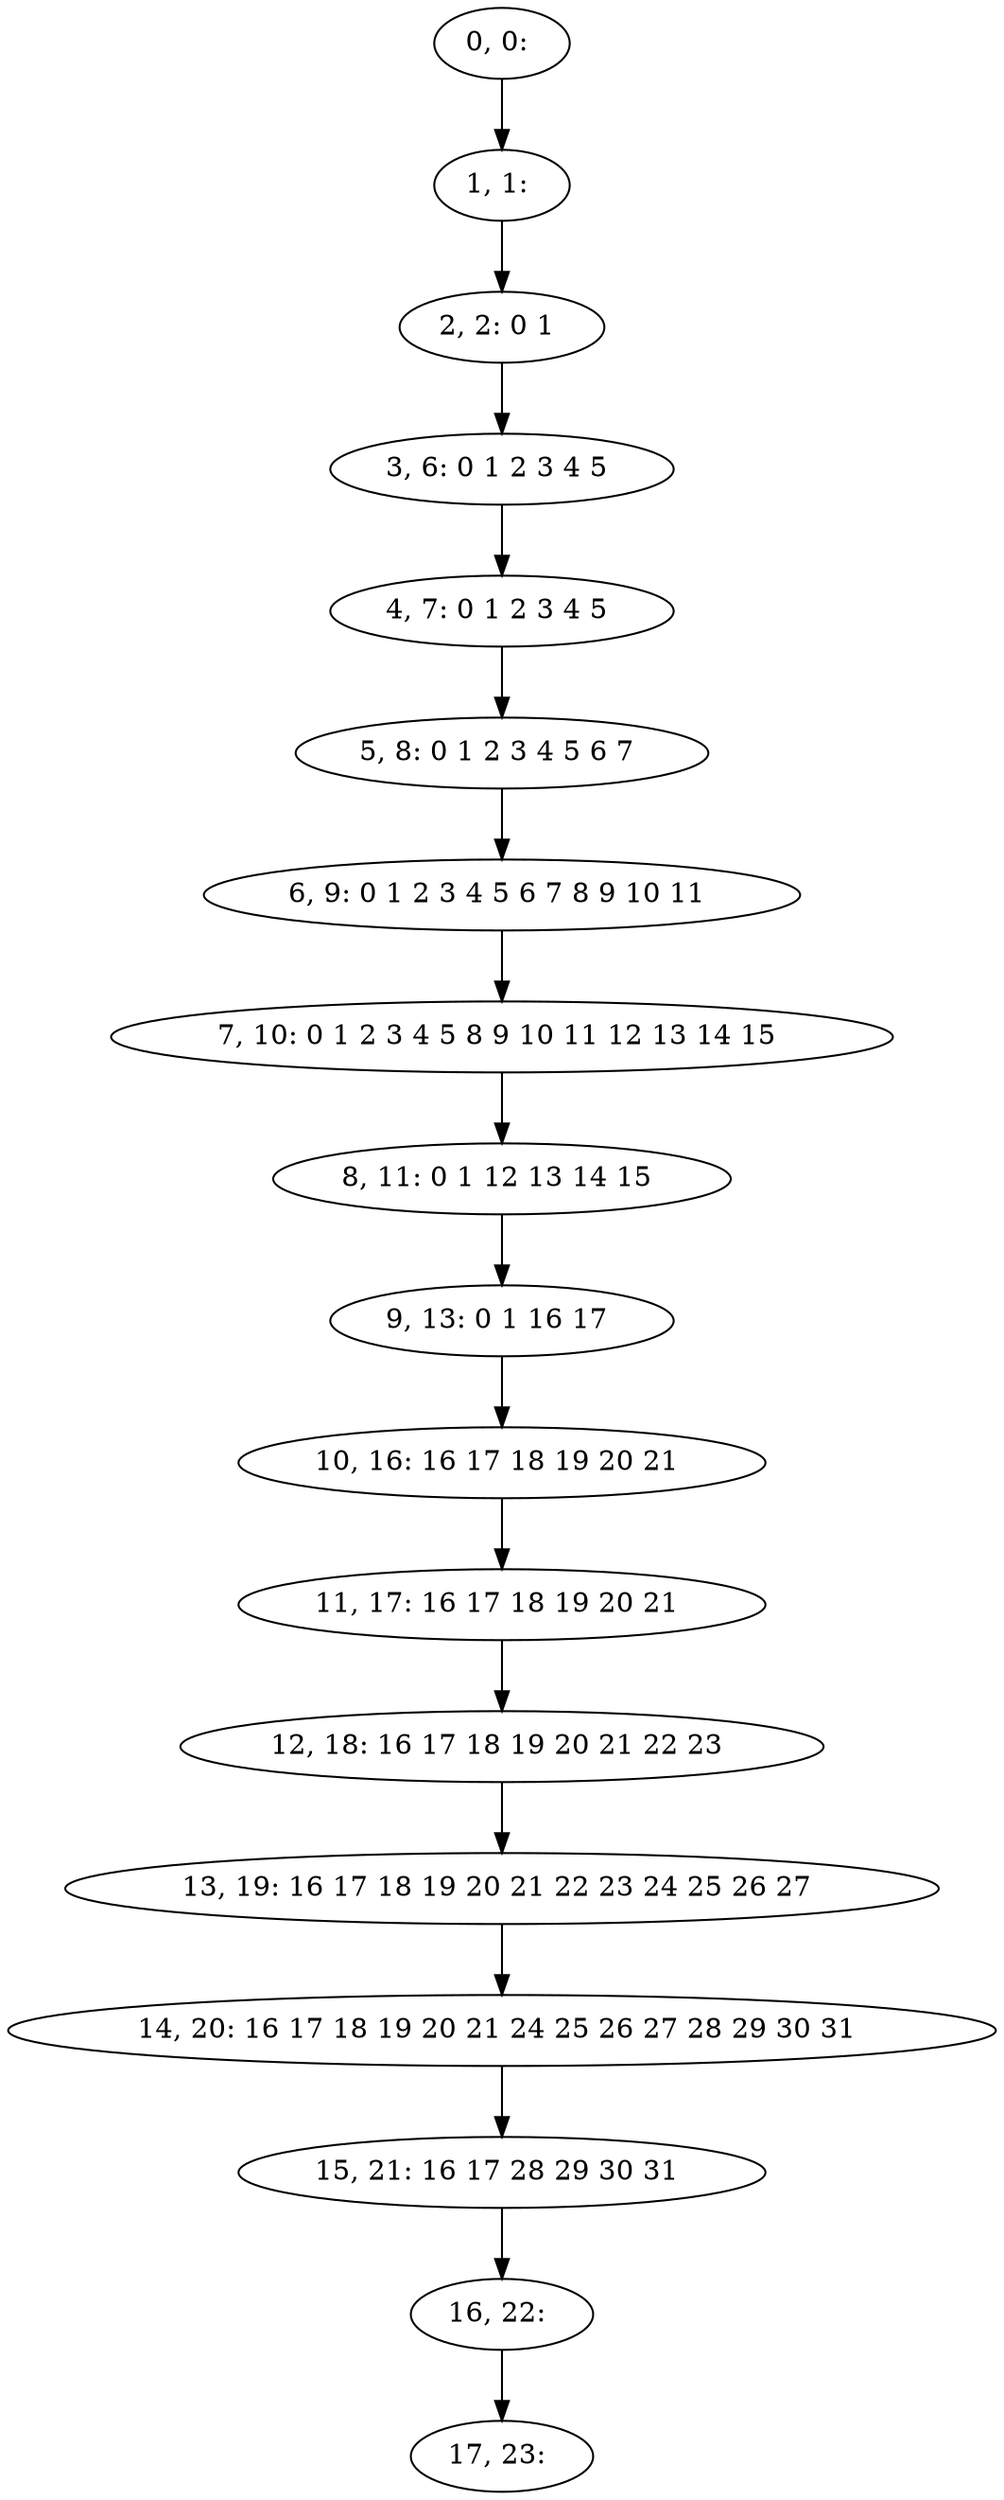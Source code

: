 digraph G {
0[label="0, 0: "];
1[label="1, 1: "];
2[label="2, 2: 0 1 "];
3[label="3, 6: 0 1 2 3 4 5 "];
4[label="4, 7: 0 1 2 3 4 5 "];
5[label="5, 8: 0 1 2 3 4 5 6 7 "];
6[label="6, 9: 0 1 2 3 4 5 6 7 8 9 10 11 "];
7[label="7, 10: 0 1 2 3 4 5 8 9 10 11 12 13 14 15 "];
8[label="8, 11: 0 1 12 13 14 15 "];
9[label="9, 13: 0 1 16 17 "];
10[label="10, 16: 16 17 18 19 20 21 "];
11[label="11, 17: 16 17 18 19 20 21 "];
12[label="12, 18: 16 17 18 19 20 21 22 23 "];
13[label="13, 19: 16 17 18 19 20 21 22 23 24 25 26 27 "];
14[label="14, 20: 16 17 18 19 20 21 24 25 26 27 28 29 30 31 "];
15[label="15, 21: 16 17 28 29 30 31 "];
16[label="16, 22: "];
17[label="17, 23: "];
0->1 ;
1->2 ;
2->3 ;
3->4 ;
4->5 ;
5->6 ;
6->7 ;
7->8 ;
8->9 ;
9->10 ;
10->11 ;
11->12 ;
12->13 ;
13->14 ;
14->15 ;
15->16 ;
16->17 ;
}
